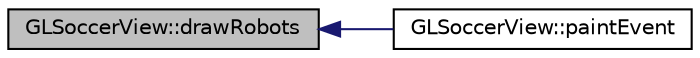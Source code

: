 digraph "GLSoccerView::drawRobots"
{
 // INTERACTIVE_SVG=YES
  edge [fontname="Helvetica",fontsize="10",labelfontname="Helvetica",labelfontsize="10"];
  node [fontname="Helvetica",fontsize="10",shape=record];
  rankdir="LR";
  Node1 [label="GLSoccerView::drawRobots",height=0.2,width=0.4,color="black", fillcolor="grey75", style="filled", fontcolor="black"];
  Node1 -> Node2 [dir="back",color="midnightblue",fontsize="10",style="solid",fontname="Helvetica"];
  Node2 [label="GLSoccerView::paintEvent",height=0.2,width=0.4,color="black", fillcolor="white", style="filled",URL="$da/d65/class_g_l_soccer_view.html#abc9ac92d65af919e4e207ae096b86b5e"];
}
